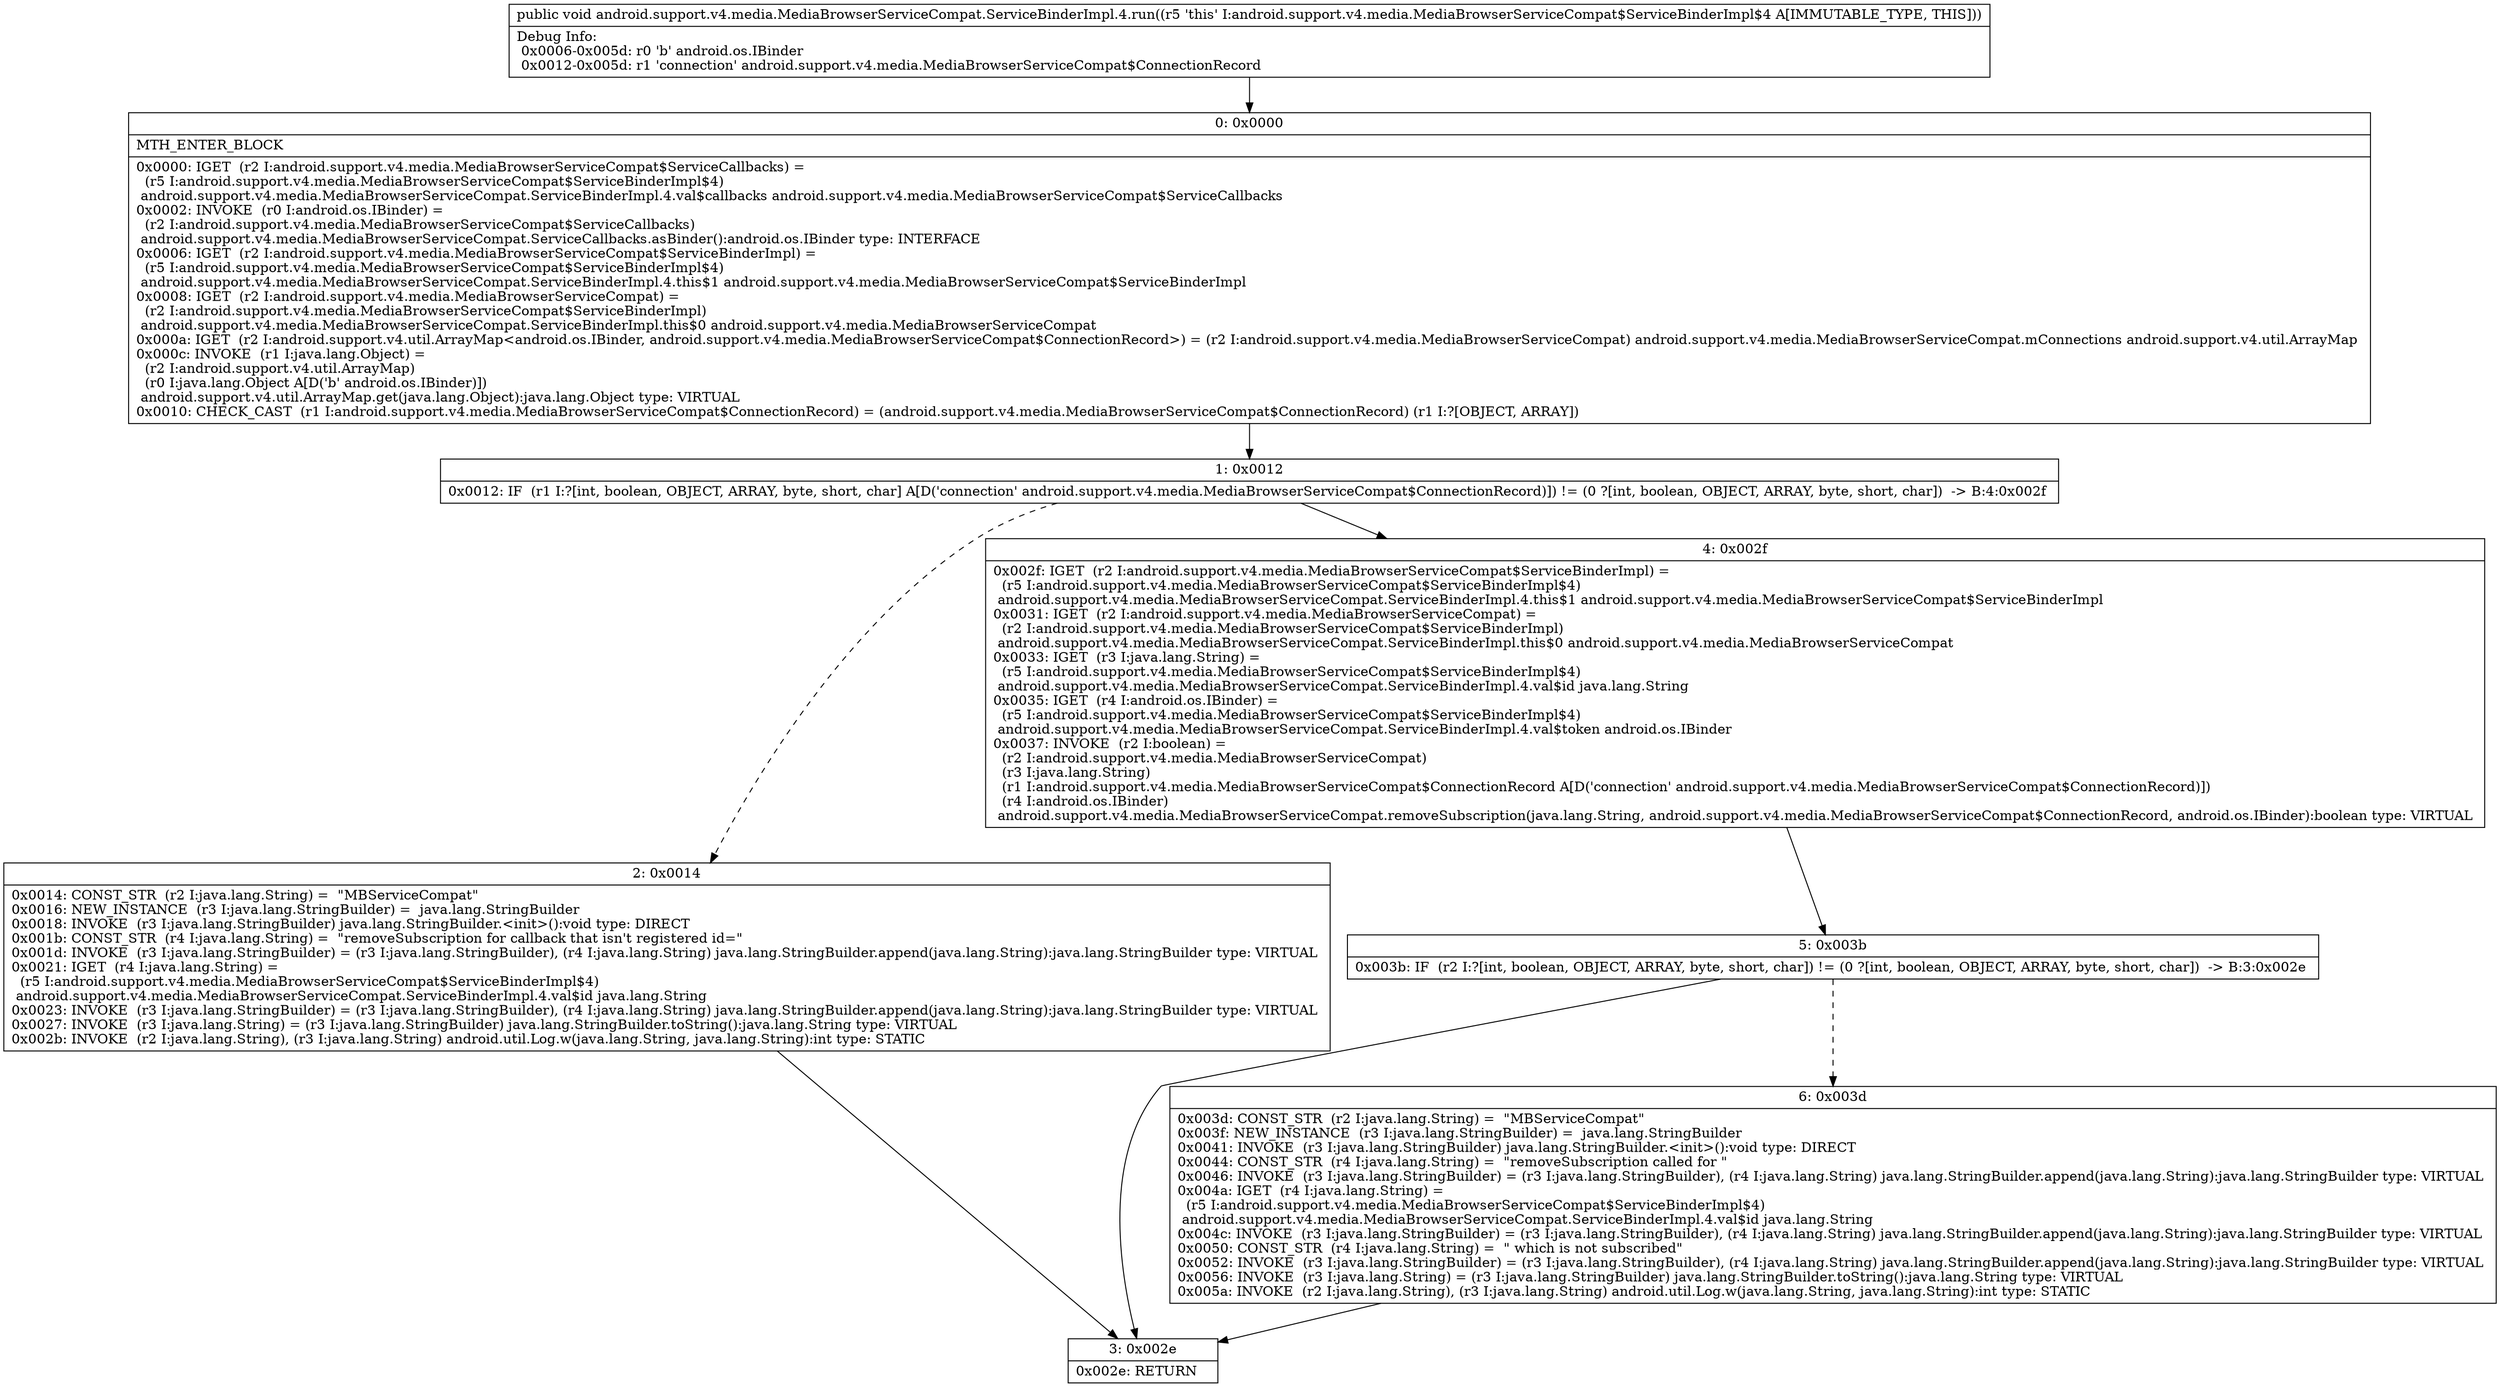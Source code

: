 digraph "CFG forandroid.support.v4.media.MediaBrowserServiceCompat.ServiceBinderImpl.4.run()V" {
Node_0 [shape=record,label="{0\:\ 0x0000|MTH_ENTER_BLOCK\l|0x0000: IGET  (r2 I:android.support.v4.media.MediaBrowserServiceCompat$ServiceCallbacks) = \l  (r5 I:android.support.v4.media.MediaBrowserServiceCompat$ServiceBinderImpl$4)\l android.support.v4.media.MediaBrowserServiceCompat.ServiceBinderImpl.4.val$callbacks android.support.v4.media.MediaBrowserServiceCompat$ServiceCallbacks \l0x0002: INVOKE  (r0 I:android.os.IBinder) = \l  (r2 I:android.support.v4.media.MediaBrowserServiceCompat$ServiceCallbacks)\l android.support.v4.media.MediaBrowserServiceCompat.ServiceCallbacks.asBinder():android.os.IBinder type: INTERFACE \l0x0006: IGET  (r2 I:android.support.v4.media.MediaBrowserServiceCompat$ServiceBinderImpl) = \l  (r5 I:android.support.v4.media.MediaBrowserServiceCompat$ServiceBinderImpl$4)\l android.support.v4.media.MediaBrowserServiceCompat.ServiceBinderImpl.4.this$1 android.support.v4.media.MediaBrowserServiceCompat$ServiceBinderImpl \l0x0008: IGET  (r2 I:android.support.v4.media.MediaBrowserServiceCompat) = \l  (r2 I:android.support.v4.media.MediaBrowserServiceCompat$ServiceBinderImpl)\l android.support.v4.media.MediaBrowserServiceCompat.ServiceBinderImpl.this$0 android.support.v4.media.MediaBrowserServiceCompat \l0x000a: IGET  (r2 I:android.support.v4.util.ArrayMap\<android.os.IBinder, android.support.v4.media.MediaBrowserServiceCompat$ConnectionRecord\>) = (r2 I:android.support.v4.media.MediaBrowserServiceCompat) android.support.v4.media.MediaBrowserServiceCompat.mConnections android.support.v4.util.ArrayMap \l0x000c: INVOKE  (r1 I:java.lang.Object) = \l  (r2 I:android.support.v4.util.ArrayMap)\l  (r0 I:java.lang.Object A[D('b' android.os.IBinder)])\l android.support.v4.util.ArrayMap.get(java.lang.Object):java.lang.Object type: VIRTUAL \l0x0010: CHECK_CAST  (r1 I:android.support.v4.media.MediaBrowserServiceCompat$ConnectionRecord) = (android.support.v4.media.MediaBrowserServiceCompat$ConnectionRecord) (r1 I:?[OBJECT, ARRAY]) \l}"];
Node_1 [shape=record,label="{1\:\ 0x0012|0x0012: IF  (r1 I:?[int, boolean, OBJECT, ARRAY, byte, short, char] A[D('connection' android.support.v4.media.MediaBrowserServiceCompat$ConnectionRecord)]) != (0 ?[int, boolean, OBJECT, ARRAY, byte, short, char])  \-\> B:4:0x002f \l}"];
Node_2 [shape=record,label="{2\:\ 0x0014|0x0014: CONST_STR  (r2 I:java.lang.String) =  \"MBServiceCompat\" \l0x0016: NEW_INSTANCE  (r3 I:java.lang.StringBuilder) =  java.lang.StringBuilder \l0x0018: INVOKE  (r3 I:java.lang.StringBuilder) java.lang.StringBuilder.\<init\>():void type: DIRECT \l0x001b: CONST_STR  (r4 I:java.lang.String) =  \"removeSubscription for callback that isn't registered id=\" \l0x001d: INVOKE  (r3 I:java.lang.StringBuilder) = (r3 I:java.lang.StringBuilder), (r4 I:java.lang.String) java.lang.StringBuilder.append(java.lang.String):java.lang.StringBuilder type: VIRTUAL \l0x0021: IGET  (r4 I:java.lang.String) = \l  (r5 I:android.support.v4.media.MediaBrowserServiceCompat$ServiceBinderImpl$4)\l android.support.v4.media.MediaBrowserServiceCompat.ServiceBinderImpl.4.val$id java.lang.String \l0x0023: INVOKE  (r3 I:java.lang.StringBuilder) = (r3 I:java.lang.StringBuilder), (r4 I:java.lang.String) java.lang.StringBuilder.append(java.lang.String):java.lang.StringBuilder type: VIRTUAL \l0x0027: INVOKE  (r3 I:java.lang.String) = (r3 I:java.lang.StringBuilder) java.lang.StringBuilder.toString():java.lang.String type: VIRTUAL \l0x002b: INVOKE  (r2 I:java.lang.String), (r3 I:java.lang.String) android.util.Log.w(java.lang.String, java.lang.String):int type: STATIC \l}"];
Node_3 [shape=record,label="{3\:\ 0x002e|0x002e: RETURN   \l}"];
Node_4 [shape=record,label="{4\:\ 0x002f|0x002f: IGET  (r2 I:android.support.v4.media.MediaBrowserServiceCompat$ServiceBinderImpl) = \l  (r5 I:android.support.v4.media.MediaBrowserServiceCompat$ServiceBinderImpl$4)\l android.support.v4.media.MediaBrowserServiceCompat.ServiceBinderImpl.4.this$1 android.support.v4.media.MediaBrowserServiceCompat$ServiceBinderImpl \l0x0031: IGET  (r2 I:android.support.v4.media.MediaBrowserServiceCompat) = \l  (r2 I:android.support.v4.media.MediaBrowserServiceCompat$ServiceBinderImpl)\l android.support.v4.media.MediaBrowserServiceCompat.ServiceBinderImpl.this$0 android.support.v4.media.MediaBrowserServiceCompat \l0x0033: IGET  (r3 I:java.lang.String) = \l  (r5 I:android.support.v4.media.MediaBrowserServiceCompat$ServiceBinderImpl$4)\l android.support.v4.media.MediaBrowserServiceCompat.ServiceBinderImpl.4.val$id java.lang.String \l0x0035: IGET  (r4 I:android.os.IBinder) = \l  (r5 I:android.support.v4.media.MediaBrowserServiceCompat$ServiceBinderImpl$4)\l android.support.v4.media.MediaBrowserServiceCompat.ServiceBinderImpl.4.val$token android.os.IBinder \l0x0037: INVOKE  (r2 I:boolean) = \l  (r2 I:android.support.v4.media.MediaBrowserServiceCompat)\l  (r3 I:java.lang.String)\l  (r1 I:android.support.v4.media.MediaBrowserServiceCompat$ConnectionRecord A[D('connection' android.support.v4.media.MediaBrowserServiceCompat$ConnectionRecord)])\l  (r4 I:android.os.IBinder)\l android.support.v4.media.MediaBrowserServiceCompat.removeSubscription(java.lang.String, android.support.v4.media.MediaBrowserServiceCompat$ConnectionRecord, android.os.IBinder):boolean type: VIRTUAL \l}"];
Node_5 [shape=record,label="{5\:\ 0x003b|0x003b: IF  (r2 I:?[int, boolean, OBJECT, ARRAY, byte, short, char]) != (0 ?[int, boolean, OBJECT, ARRAY, byte, short, char])  \-\> B:3:0x002e \l}"];
Node_6 [shape=record,label="{6\:\ 0x003d|0x003d: CONST_STR  (r2 I:java.lang.String) =  \"MBServiceCompat\" \l0x003f: NEW_INSTANCE  (r3 I:java.lang.StringBuilder) =  java.lang.StringBuilder \l0x0041: INVOKE  (r3 I:java.lang.StringBuilder) java.lang.StringBuilder.\<init\>():void type: DIRECT \l0x0044: CONST_STR  (r4 I:java.lang.String) =  \"removeSubscription called for \" \l0x0046: INVOKE  (r3 I:java.lang.StringBuilder) = (r3 I:java.lang.StringBuilder), (r4 I:java.lang.String) java.lang.StringBuilder.append(java.lang.String):java.lang.StringBuilder type: VIRTUAL \l0x004a: IGET  (r4 I:java.lang.String) = \l  (r5 I:android.support.v4.media.MediaBrowserServiceCompat$ServiceBinderImpl$4)\l android.support.v4.media.MediaBrowserServiceCompat.ServiceBinderImpl.4.val$id java.lang.String \l0x004c: INVOKE  (r3 I:java.lang.StringBuilder) = (r3 I:java.lang.StringBuilder), (r4 I:java.lang.String) java.lang.StringBuilder.append(java.lang.String):java.lang.StringBuilder type: VIRTUAL \l0x0050: CONST_STR  (r4 I:java.lang.String) =  \" which is not subscribed\" \l0x0052: INVOKE  (r3 I:java.lang.StringBuilder) = (r3 I:java.lang.StringBuilder), (r4 I:java.lang.String) java.lang.StringBuilder.append(java.lang.String):java.lang.StringBuilder type: VIRTUAL \l0x0056: INVOKE  (r3 I:java.lang.String) = (r3 I:java.lang.StringBuilder) java.lang.StringBuilder.toString():java.lang.String type: VIRTUAL \l0x005a: INVOKE  (r2 I:java.lang.String), (r3 I:java.lang.String) android.util.Log.w(java.lang.String, java.lang.String):int type: STATIC \l}"];
MethodNode[shape=record,label="{public void android.support.v4.media.MediaBrowserServiceCompat.ServiceBinderImpl.4.run((r5 'this' I:android.support.v4.media.MediaBrowserServiceCompat$ServiceBinderImpl$4 A[IMMUTABLE_TYPE, THIS]))  | Debug Info:\l  0x0006\-0x005d: r0 'b' android.os.IBinder\l  0x0012\-0x005d: r1 'connection' android.support.v4.media.MediaBrowserServiceCompat$ConnectionRecord\l}"];
MethodNode -> Node_0;
Node_0 -> Node_1;
Node_1 -> Node_2[style=dashed];
Node_1 -> Node_4;
Node_2 -> Node_3;
Node_4 -> Node_5;
Node_5 -> Node_3;
Node_5 -> Node_6[style=dashed];
Node_6 -> Node_3;
}

